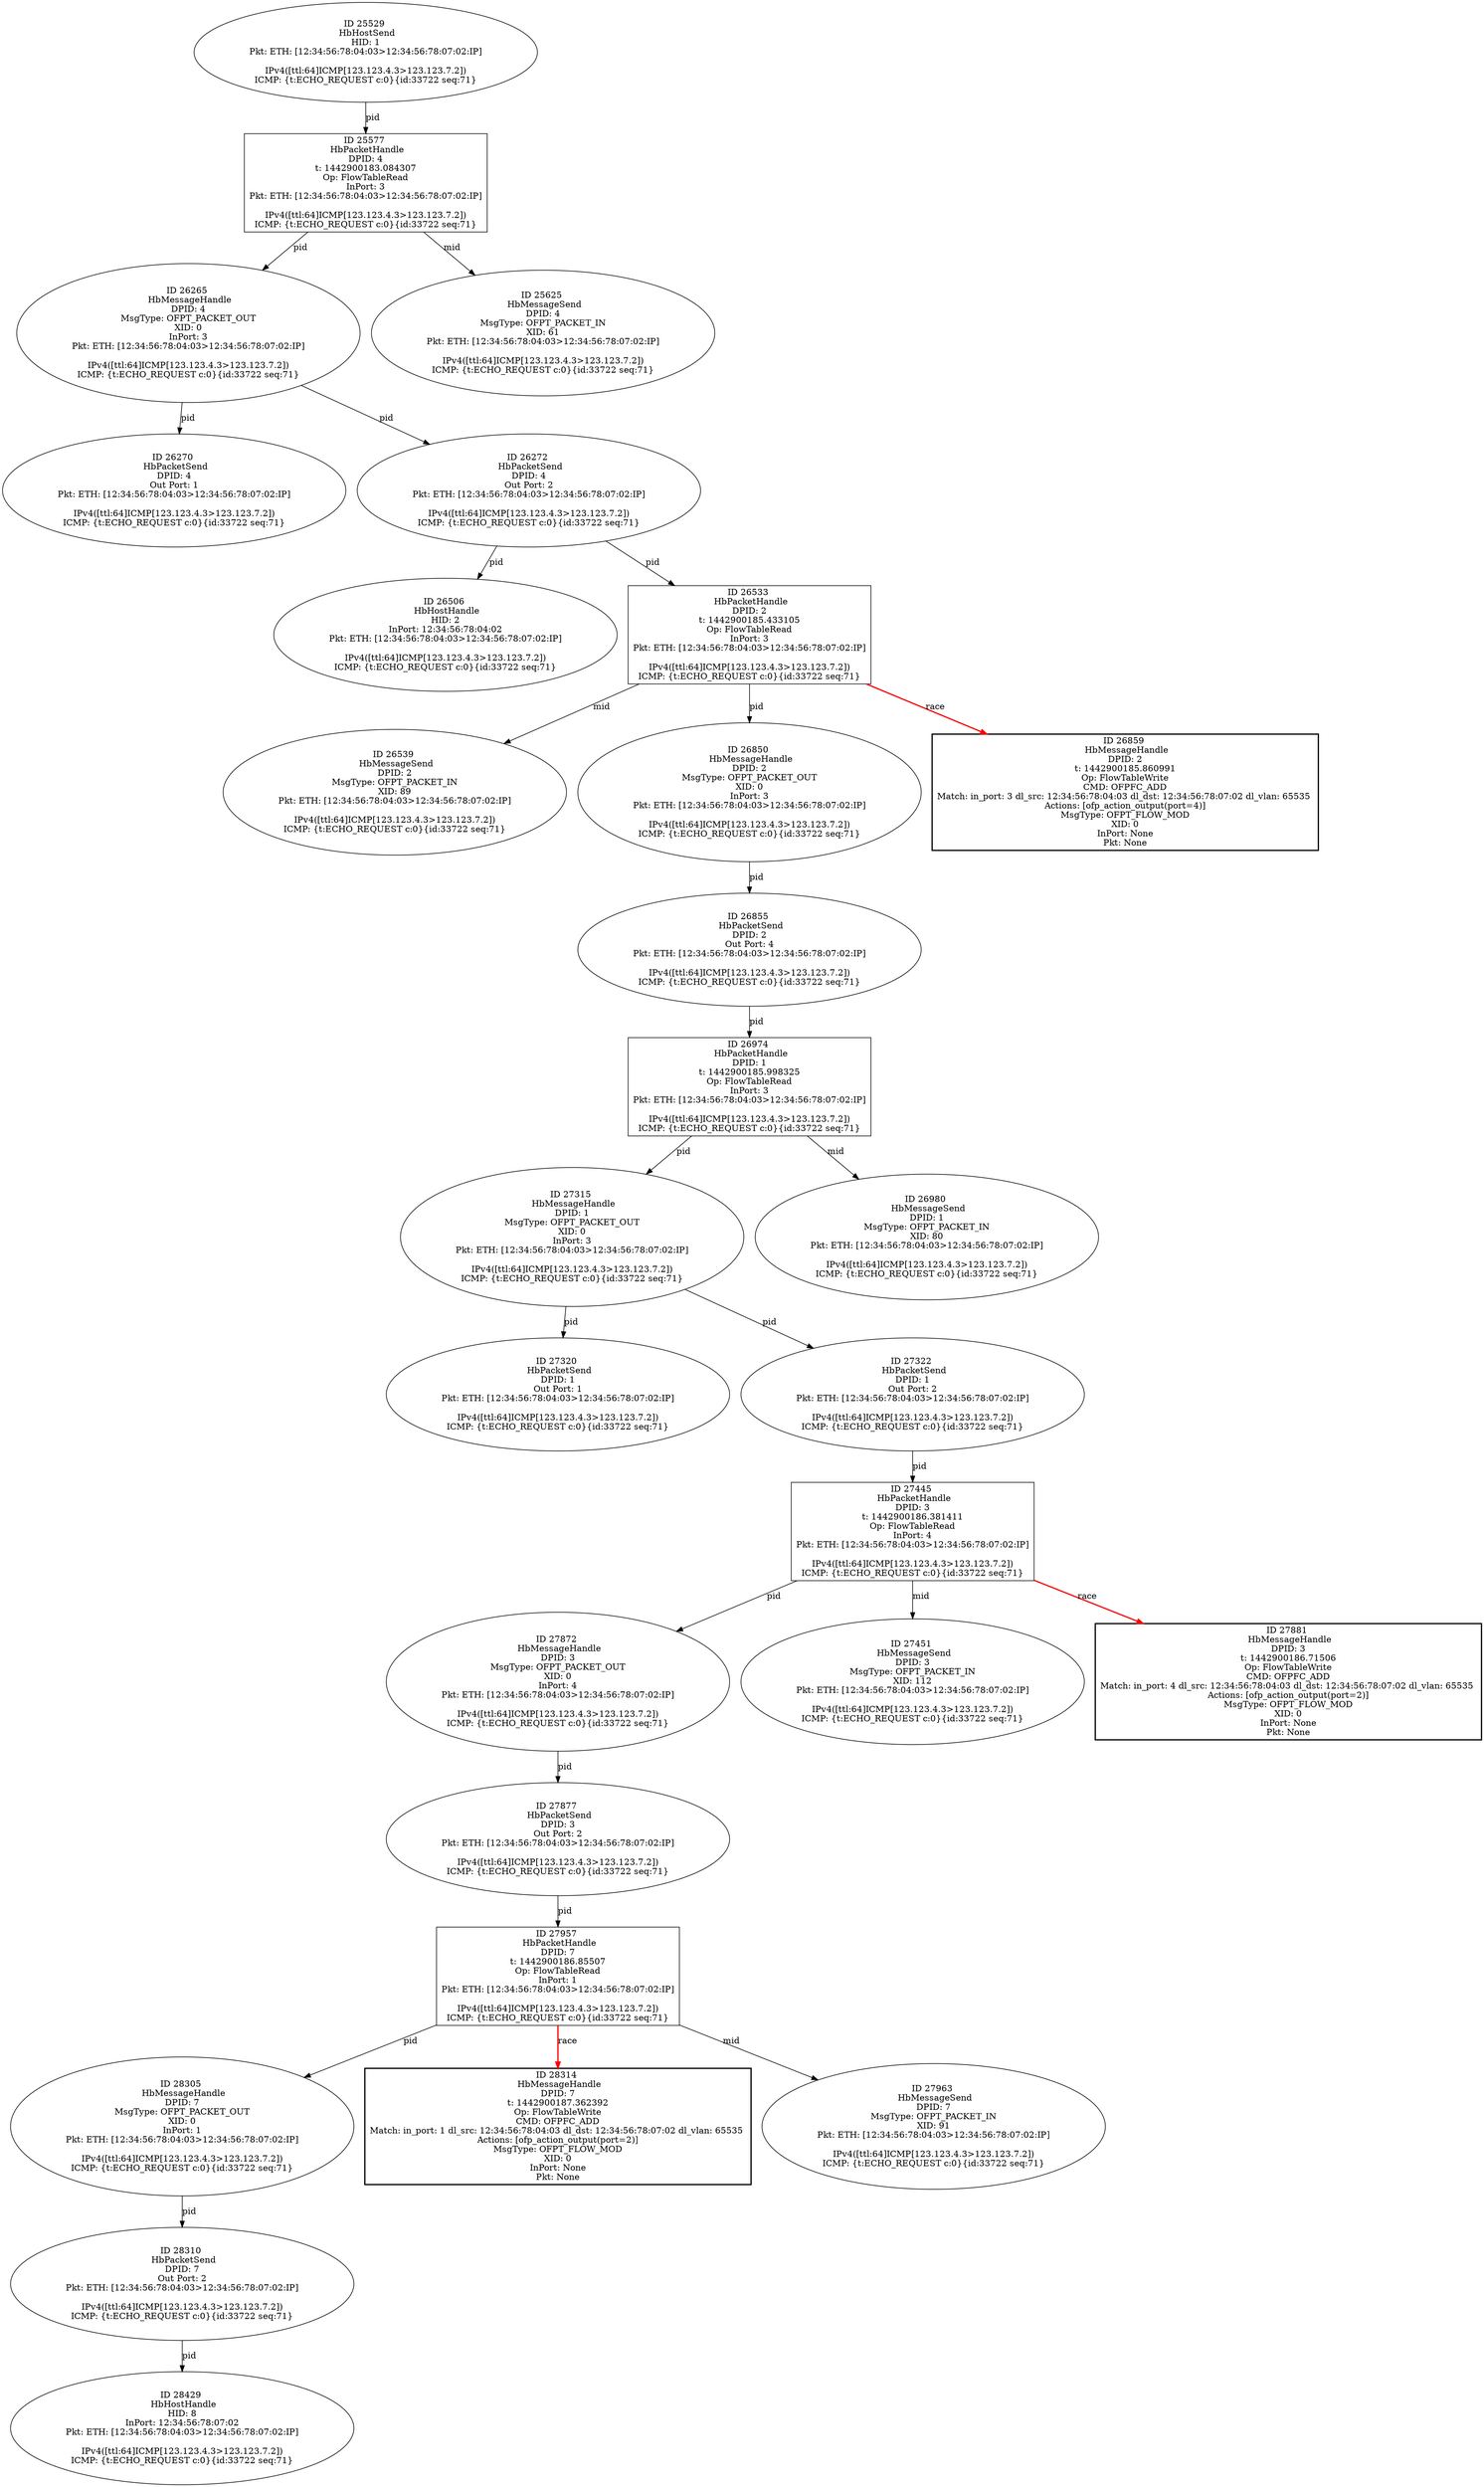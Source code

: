 strict digraph G {
26506 [shape=oval, event=<hb_events.HbHostHandle object at 0x10d8ac810>, label="ID 26506 
 HbHostHandle
HID: 2
InPort: 12:34:56:78:04:02
Pkt: ETH: [12:34:56:78:04:03>12:34:56:78:07:02:IP]

IPv4([ttl:64]ICMP[123.123.4.3>123.123.7.2])
ICMP: {t:ECHO_REQUEST c:0}{id:33722 seq:71}"];
28429 [shape=oval, event=<hb_events.HbHostHandle object at 0x10dc5c410>, label="ID 28429 
 HbHostHandle
HID: 8
InPort: 12:34:56:78:07:02
Pkt: ETH: [12:34:56:78:04:03>12:34:56:78:07:02:IP]

IPv4([ttl:64]ICMP[123.123.4.3>123.123.7.2])
ICMP: {t:ECHO_REQUEST c:0}{id:33722 seq:71}"];
28305 [shape=oval, event=<hb_events.HbMessageHandle object at 0x10dbf6110>, label="ID 28305 
 HbMessageHandle
DPID: 7
MsgType: OFPT_PACKET_OUT
XID: 0
InPort: 1
Pkt: ETH: [12:34:56:78:04:03>12:34:56:78:07:02:IP]

IPv4([ttl:64]ICMP[123.123.4.3>123.123.7.2])
ICMP: {t:ECHO_REQUEST c:0}{id:33722 seq:71}"];
28310 [shape=oval, event=<hb_events.HbPacketSend object at 0x10dbf64d0>, label="ID 28310 
 HbPacketSend
DPID: 7
Out Port: 2
Pkt: ETH: [12:34:56:78:04:03>12:34:56:78:07:02:IP]

IPv4([ttl:64]ICMP[123.123.4.3>123.123.7.2])
ICMP: {t:ECHO_REQUEST c:0}{id:33722 seq:71}"];
26265 [shape=oval, event=<hb_events.HbMessageHandle object at 0x10d81d810>, label="ID 26265 
 HbMessageHandle
DPID: 4
MsgType: OFPT_PACKET_OUT
XID: 0
InPort: 3
Pkt: ETH: [12:34:56:78:04:03>12:34:56:78:07:02:IP]

IPv4([ttl:64]ICMP[123.123.4.3>123.123.7.2])
ICMP: {t:ECHO_REQUEST c:0}{id:33722 seq:71}"];
25625 [shape=oval, event=<hb_events.HbMessageSend object at 0x10d6c19d0>, label="ID 25625 
 HbMessageSend
DPID: 4
MsgType: OFPT_PACKET_IN
XID: 61
Pkt: ETH: [12:34:56:78:04:03>12:34:56:78:07:02:IP]

IPv4([ttl:64]ICMP[123.123.4.3>123.123.7.2])
ICMP: {t:ECHO_REQUEST c:0}{id:33722 seq:71}"];
28314 [shape=box, style=bold, event=<hb_events.HbMessageHandle object at 0x10dc09350>, label="ID 28314 
 HbMessageHandle
DPID: 7
t: 1442900187.362392
Op: FlowTableWrite
CMD: OFPFC_ADD
Match: in_port: 1 dl_src: 12:34:56:78:04:03 dl_dst: 12:34:56:78:07:02 dl_vlan: 65535 
Actions: [ofp_action_output(port=2)]
MsgType: OFPT_FLOW_MOD
XID: 0
InPort: None
Pkt: None"];
26270 [shape=oval, event=<hb_events.HbPacketSend object at 0x10d81df50>, label="ID 26270 
 HbPacketSend
DPID: 4
Out Port: 1
Pkt: ETH: [12:34:56:78:04:03>12:34:56:78:07:02:IP]

IPv4([ttl:64]ICMP[123.123.4.3>123.123.7.2])
ICMP: {t:ECHO_REQUEST c:0}{id:33722 seq:71}"];
26272 [shape=oval, event=<hb_events.HbPacketSend object at 0x10d8221d0>, label="ID 26272 
 HbPacketSend
DPID: 4
Out Port: 2
Pkt: ETH: [12:34:56:78:04:03>12:34:56:78:07:02:IP]

IPv4([ttl:64]ICMP[123.123.4.3>123.123.7.2])
ICMP: {t:ECHO_REQUEST c:0}{id:33722 seq:71}"];
26533 [shape=box, event=<hb_events.HbPacketHandle object at 0x10d8b1f90>, label="ID 26533 
 HbPacketHandle
DPID: 2
t: 1442900185.433105
Op: FlowTableRead
InPort: 3
Pkt: ETH: [12:34:56:78:04:03>12:34:56:78:07:02:IP]

IPv4([ttl:64]ICMP[123.123.4.3>123.123.7.2])
ICMP: {t:ECHO_REQUEST c:0}{id:33722 seq:71}"];
26539 [shape=oval, event=<hb_events.HbMessageSend object at 0x10d8ba710>, label="ID 26539 
 HbMessageSend
DPID: 2
MsgType: OFPT_PACKET_IN
XID: 89
Pkt: ETH: [12:34:56:78:04:03>12:34:56:78:07:02:IP]

IPv4([ttl:64]ICMP[123.123.4.3>123.123.7.2])
ICMP: {t:ECHO_REQUEST c:0}{id:33722 seq:71}"];
27315 [shape=oval, event=<hb_events.HbMessageHandle object at 0x10d9d6e10>, label="ID 27315 
 HbMessageHandle
DPID: 1
MsgType: OFPT_PACKET_OUT
XID: 0
InPort: 3
Pkt: ETH: [12:34:56:78:04:03>12:34:56:78:07:02:IP]

IPv4([ttl:64]ICMP[123.123.4.3>123.123.7.2])
ICMP: {t:ECHO_REQUEST c:0}{id:33722 seq:71}"];
27957 [shape=box, event=<hb_events.HbPacketHandle object at 0x10db0e7d0>, label="ID 27957 
 HbPacketHandle
DPID: 7
t: 1442900186.85507
Op: FlowTableRead
InPort: 1
Pkt: ETH: [12:34:56:78:04:03>12:34:56:78:07:02:IP]

IPv4([ttl:64]ICMP[123.123.4.3>123.123.7.2])
ICMP: {t:ECHO_REQUEST c:0}{id:33722 seq:71}"];
27320 [shape=oval, event=<hb_events.HbPacketSend object at 0x10d9de350>, label="ID 27320 
 HbPacketSend
DPID: 1
Out Port: 1
Pkt: ETH: [12:34:56:78:04:03>12:34:56:78:07:02:IP]

IPv4([ttl:64]ICMP[123.123.4.3>123.123.7.2])
ICMP: {t:ECHO_REQUEST c:0}{id:33722 seq:71}"];
25529 [shape=oval, event=<hb_events.HbHostSend object at 0x10d65c350>, label="ID 25529 
 HbHostSend
HID: 1
Pkt: ETH: [12:34:56:78:04:03>12:34:56:78:07:02:IP]

IPv4([ttl:64]ICMP[123.123.4.3>123.123.7.2])
ICMP: {t:ECHO_REQUEST c:0}{id:33722 seq:71}"];
27322 [shape=oval, event=<hb_events.HbPacketSend object at 0x10d9de590>, label="ID 27322 
 HbPacketSend
DPID: 1
Out Port: 2
Pkt: ETH: [12:34:56:78:04:03>12:34:56:78:07:02:IP]

IPv4([ttl:64]ICMP[123.123.4.3>123.123.7.2])
ICMP: {t:ECHO_REQUEST c:0}{id:33722 seq:71}"];
27963 [shape=oval, event=<hb_events.HbMessageSend object at 0x10db0ef90>, label="ID 27963 
 HbMessageSend
DPID: 7
MsgType: OFPT_PACKET_IN
XID: 91
Pkt: ETH: [12:34:56:78:04:03>12:34:56:78:07:02:IP]

IPv4([ttl:64]ICMP[123.123.4.3>123.123.7.2])
ICMP: {t:ECHO_REQUEST c:0}{id:33722 seq:71}"];
27445 [shape=box, event=<hb_events.HbPacketHandle object at 0x10d9f9990>, label="ID 27445 
 HbPacketHandle
DPID: 3
t: 1442900186.381411
Op: FlowTableRead
InPort: 4
Pkt: ETH: [12:34:56:78:04:03>12:34:56:78:07:02:IP]

IPv4([ttl:64]ICMP[123.123.4.3>123.123.7.2])
ICMP: {t:ECHO_REQUEST c:0}{id:33722 seq:71}"];
26974 [shape=box, event=<hb_events.HbPacketHandle object at 0x10d94ded0>, label="ID 26974 
 HbPacketHandle
DPID: 1
t: 1442900185.998325
Op: FlowTableRead
InPort: 3
Pkt: ETH: [12:34:56:78:04:03>12:34:56:78:07:02:IP]

IPv4([ttl:64]ICMP[123.123.4.3>123.123.7.2])
ICMP: {t:ECHO_REQUEST c:0}{id:33722 seq:71}"];
27872 [shape=oval, event=<hb_events.HbMessageHandle object at 0x10dacde10>, label="ID 27872 
 HbMessageHandle
DPID: 3
MsgType: OFPT_PACKET_OUT
XID: 0
InPort: 4
Pkt: ETH: [12:34:56:78:04:03>12:34:56:78:07:02:IP]

IPv4([ttl:64]ICMP[123.123.4.3>123.123.7.2])
ICMP: {t:ECHO_REQUEST c:0}{id:33722 seq:71}"];
26850 [shape=oval, event=<hb_events.HbMessageHandle object at 0x10d92acd0>, label="ID 26850 
 HbMessageHandle
DPID: 2
MsgType: OFPT_PACKET_OUT
XID: 0
InPort: 3
Pkt: ETH: [12:34:56:78:04:03>12:34:56:78:07:02:IP]

IPv4([ttl:64]ICMP[123.123.4.3>123.123.7.2])
ICMP: {t:ECHO_REQUEST c:0}{id:33722 seq:71}"];
27451 [shape=oval, event=<hb_events.HbMessageSend object at 0x10da11110>, label="ID 27451 
 HbMessageSend
DPID: 3
MsgType: OFPT_PACKET_IN
XID: 112
Pkt: ETH: [12:34:56:78:04:03>12:34:56:78:07:02:IP]

IPv4([ttl:64]ICMP[123.123.4.3>123.123.7.2])
ICMP: {t:ECHO_REQUEST c:0}{id:33722 seq:71}"];
26980 [shape=oval, event=<hb_events.HbMessageSend object at 0x10d952650>, label="ID 26980 
 HbMessageSend
DPID: 1
MsgType: OFPT_PACKET_IN
XID: 80
Pkt: ETH: [12:34:56:78:04:03>12:34:56:78:07:02:IP]

IPv4([ttl:64]ICMP[123.123.4.3>123.123.7.2])
ICMP: {t:ECHO_REQUEST c:0}{id:33722 seq:71}"];
27877 [shape=oval, event=<hb_events.HbPacketSend object at 0x10daee150>, label="ID 27877 
 HbPacketSend
DPID: 3
Out Port: 2
Pkt: ETH: [12:34:56:78:04:03>12:34:56:78:07:02:IP]

IPv4([ttl:64]ICMP[123.123.4.3>123.123.7.2])
ICMP: {t:ECHO_REQUEST c:0}{id:33722 seq:71}"];
26855 [shape=oval, event=<hb_events.HbPacketSend object at 0x10d932210>, label="ID 26855 
 HbPacketSend
DPID: 2
Out Port: 4
Pkt: ETH: [12:34:56:78:04:03>12:34:56:78:07:02:IP]

IPv4([ttl:64]ICMP[123.123.4.3>123.123.7.2])
ICMP: {t:ECHO_REQUEST c:0}{id:33722 seq:71}"];
25577 [shape=box, event=<hb_events.HbPacketHandle object at 0x10d6a82d0>, label="ID 25577 
 HbPacketHandle
DPID: 4
t: 1442900183.084307
Op: FlowTableRead
InPort: 3
Pkt: ETH: [12:34:56:78:04:03>12:34:56:78:07:02:IP]

IPv4([ttl:64]ICMP[123.123.4.3>123.123.7.2])
ICMP: {t:ECHO_REQUEST c:0}{id:33722 seq:71}"];
26859 [shape=box, style=bold, event=<hb_events.HbMessageHandle object at 0x10d932590>, label="ID 26859 
 HbMessageHandle
DPID: 2
t: 1442900185.860991
Op: FlowTableWrite
CMD: OFPFC_ADD
Match: in_port: 3 dl_src: 12:34:56:78:04:03 dl_dst: 12:34:56:78:07:02 dl_vlan: 65535 
Actions: [ofp_action_output(port=4)]
MsgType: OFPT_FLOW_MOD
XID: 0
InPort: None
Pkt: None"];
27881 [shape=box, style=bold, event=<hb_events.HbMessageHandle object at 0x10daee510>, label="ID 27881 
 HbMessageHandle
DPID: 3
t: 1442900186.71506
Op: FlowTableWrite
CMD: OFPFC_ADD
Match: in_port: 4 dl_src: 12:34:56:78:04:03 dl_dst: 12:34:56:78:07:02 dl_vlan: 65535 
Actions: [ofp_action_output(port=2)]
MsgType: OFPT_FLOW_MOD
XID: 0
InPort: None
Pkt: None"];
28305 -> 28310  [rel=pid, label=pid];
28310 -> 28429  [rel=pid, label=pid];
26265 -> 26272  [rel=pid, label=pid];
26265 -> 26270  [rel=pid, label=pid];
26272 -> 26506  [rel=pid, label=pid];
26272 -> 26533  [rel=pid, label=pid];
26533 -> 26850  [rel=pid, label=pid];
26533 -> 26539  [rel=mid, label=mid];
26533 -> 26859  [harmful=True, color=red, style=bold, rel=race, label=race];
27315 -> 27320  [rel=pid, label=pid];
27315 -> 27322  [rel=pid, label=pid];
27957 -> 28305  [rel=pid, label=pid];
27957 -> 28314  [harmful=True, color=red, style=bold, rel=race, label=race];
27957 -> 27963  [rel=mid, label=mid];
25529 -> 25577  [rel=pid, label=pid];
27322 -> 27445  [rel=pid, label=pid];
27445 -> 27872  [rel=pid, label=pid];
27445 -> 27881  [harmful=True, color=red, style=bold, rel=race, label=race];
27445 -> 27451  [rel=mid, label=mid];
26974 -> 27315  [rel=pid, label=pid];
26974 -> 26980  [rel=mid, label=mid];
27872 -> 27877  [rel=pid, label=pid];
26850 -> 26855  [rel=pid, label=pid];
27877 -> 27957  [rel=pid, label=pid];
26855 -> 26974  [rel=pid, label=pid];
25577 -> 25625  [rel=mid, label=mid];
25577 -> 26265  [rel=pid, label=pid];
}
